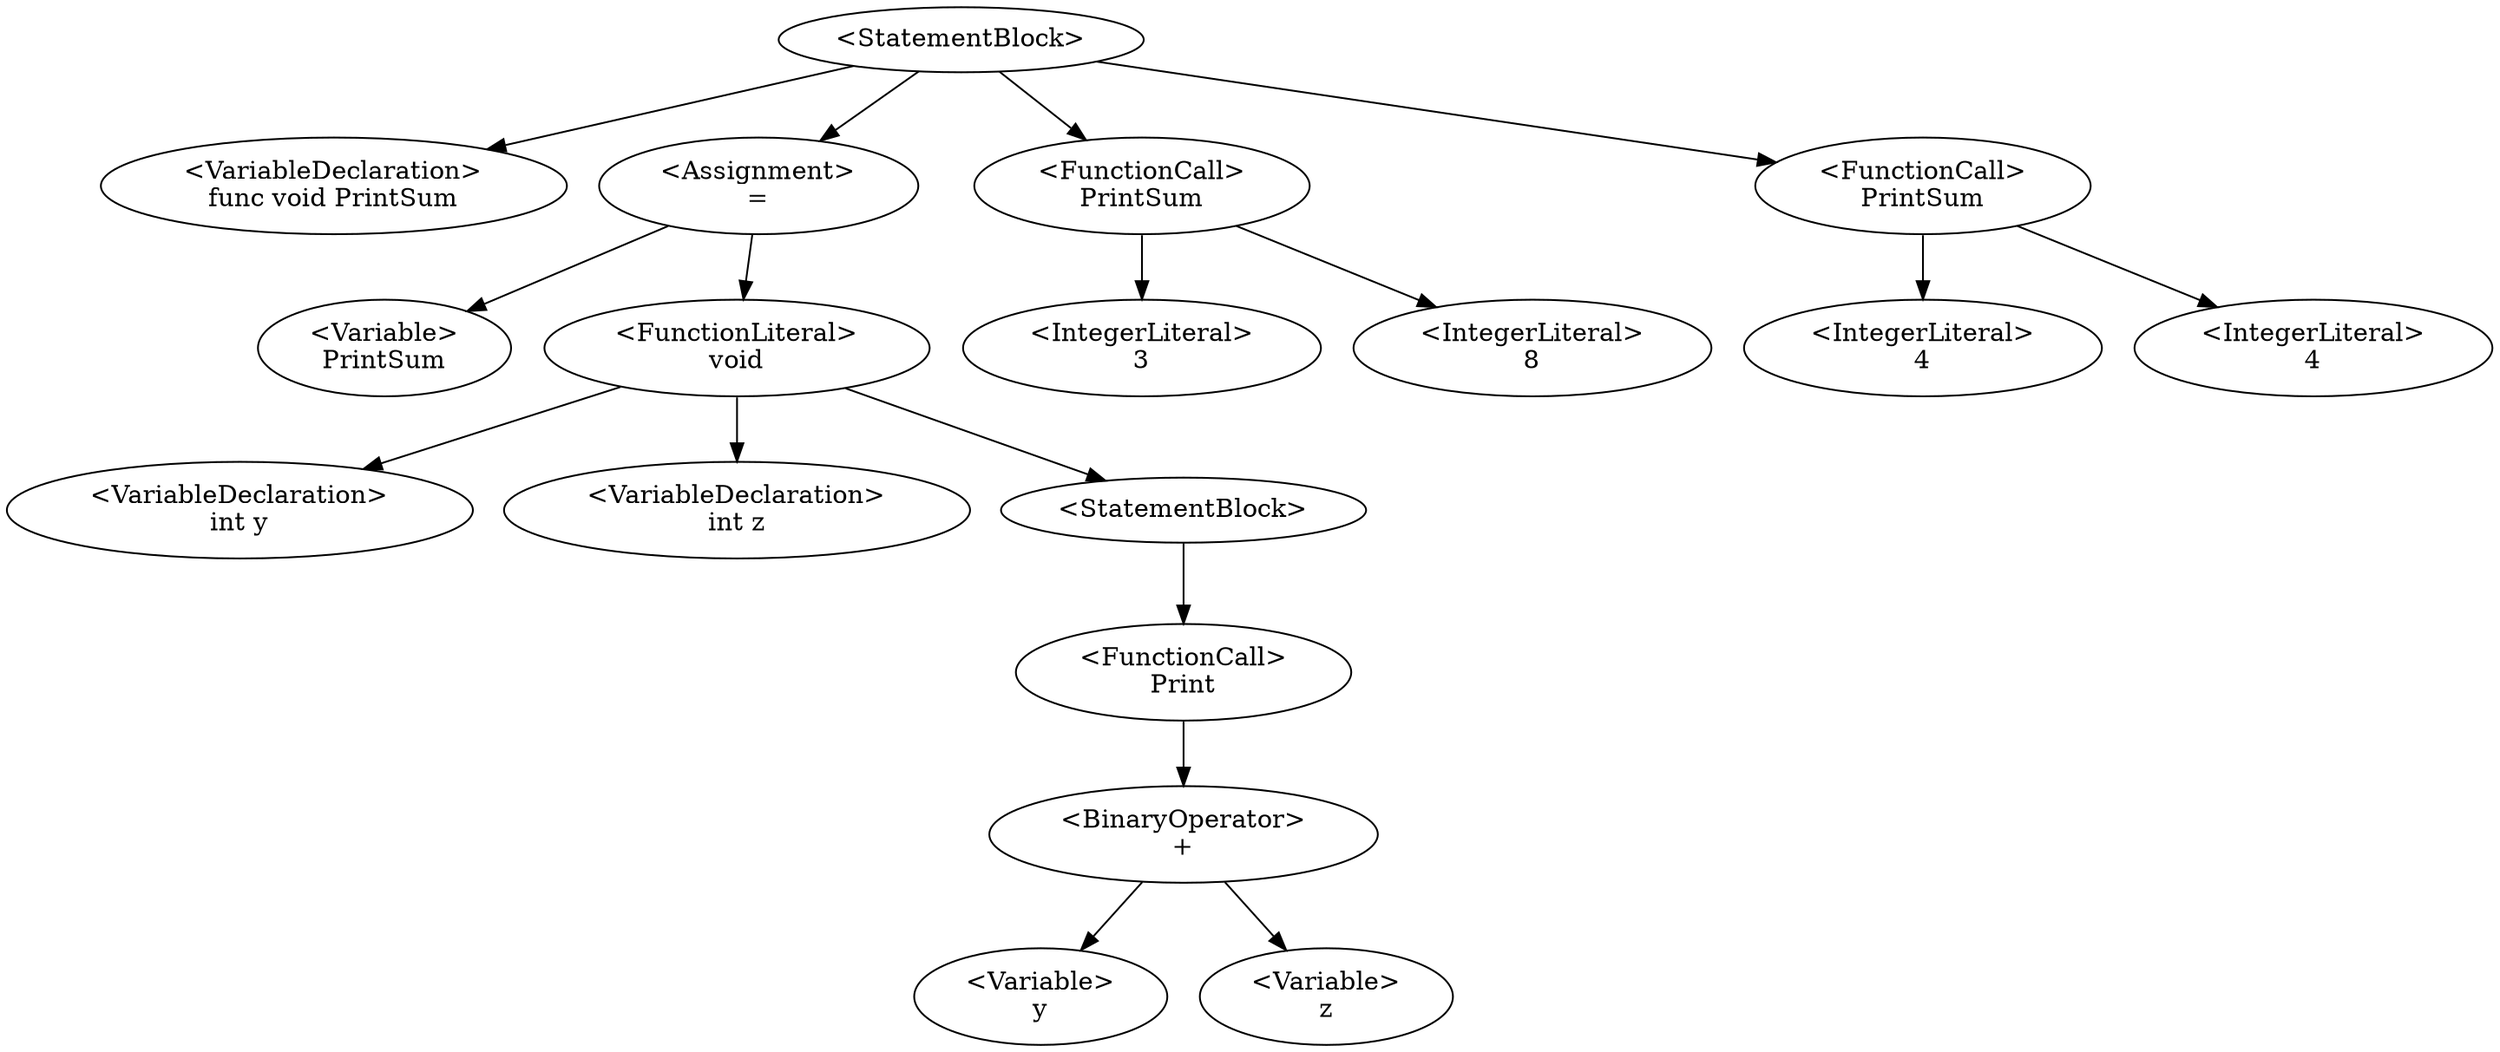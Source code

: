 digraph G {
0 [label="<StatementBlock>"];0->1;0->3;0->15;0->19;
1 [label="<VariableDeclaration>\nfunc void PrintSum"];
3 [label="<Assignment>\n="];3->2;3->7;
2 [label="<Variable>\nPrintSum"];
7 [label="<FunctionLiteral>
void"];7->4;7->6;7->8;
4 [label="<VariableDeclaration>\nint y"];
6 [label="<VariableDeclaration>\nint z"];
8 [label="<StatementBlock>"];8->10;
10 [label="<FunctionCall>\nPrint"];10->12;
12 [label="<BinaryOperator>\n+"];12->11;12->13;
11 [label="<Variable>\ny"];
13 [label="<Variable>\nz"];
15 [label="<FunctionCall>\nPrintSum"];15->16;15->17;
16 [label="<IntegerLiteral>\n3"];
17 [label="<IntegerLiteral>\n8"];
19 [label="<FunctionCall>\nPrintSum"];19->20;19->21;
20 [label="<IntegerLiteral>\n4"];
21 [label="<IntegerLiteral>\n4"];
}